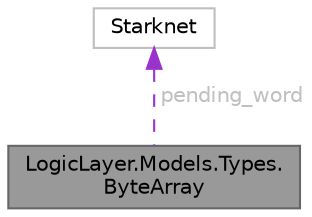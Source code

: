 digraph "LogicLayer.Models.Types.ByteArray"
{
 // LATEX_PDF_SIZE
  bgcolor="transparent";
  edge [fontname=Helvetica,fontsize=10,labelfontname=Helvetica,labelfontsize=10];
  node [fontname=Helvetica,fontsize=10,shape=box,height=0.2,width=0.4];
  Node1 [id="Node000001",label="LogicLayer.Models.Types.\lByteArray",height=0.2,width=0.4,color="gray40", fillcolor="grey60", style="filled", fontcolor="black",tooltip="String representation for SDK deserialization."];
  Node2 -> Node1 [id="edge1_Node000001_Node000002",dir="back",color="darkorchid3",style="dashed",tooltip=" ",label=" pending_word",fontcolor="grey" ];
  Node2 [id="Node000002",label="Starknet",height=0.2,width=0.4,color="grey75", fillcolor="white", style="filled",tooltip=" "];
}
